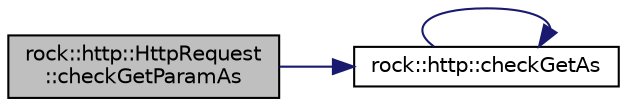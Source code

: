 digraph "rock::http::HttpRequest::checkGetParamAs"
{
 // LATEX_PDF_SIZE
  edge [fontname="Helvetica",fontsize="10",labelfontname="Helvetica",labelfontsize="10"];
  node [fontname="Helvetica",fontsize="10",shape=record];
  rankdir="LR";
  Node1 [label="rock::http::HttpRequest\l::checkGetParamAs",height=0.2,width=0.4,color="black", fillcolor="grey75", style="filled", fontcolor="black",tooltip="检查并获取HTTP请求的请求参数"];
  Node1 -> Node2 [color="midnightblue",fontsize="10",style="solid",fontname="Helvetica"];
  Node2 [label="rock::http::checkGetAs",height=0.2,width=0.4,color="black", fillcolor="white", style="filled",URL="$http_8h.html#ae706fa797ef4b8066246dccc0a905f46",tooltip="获取Map中的key值,并转成对应类型,返回是否成功"];
  Node2 -> Node2 [color="midnightblue",fontsize="10",style="solid",fontname="Helvetica"];
}
